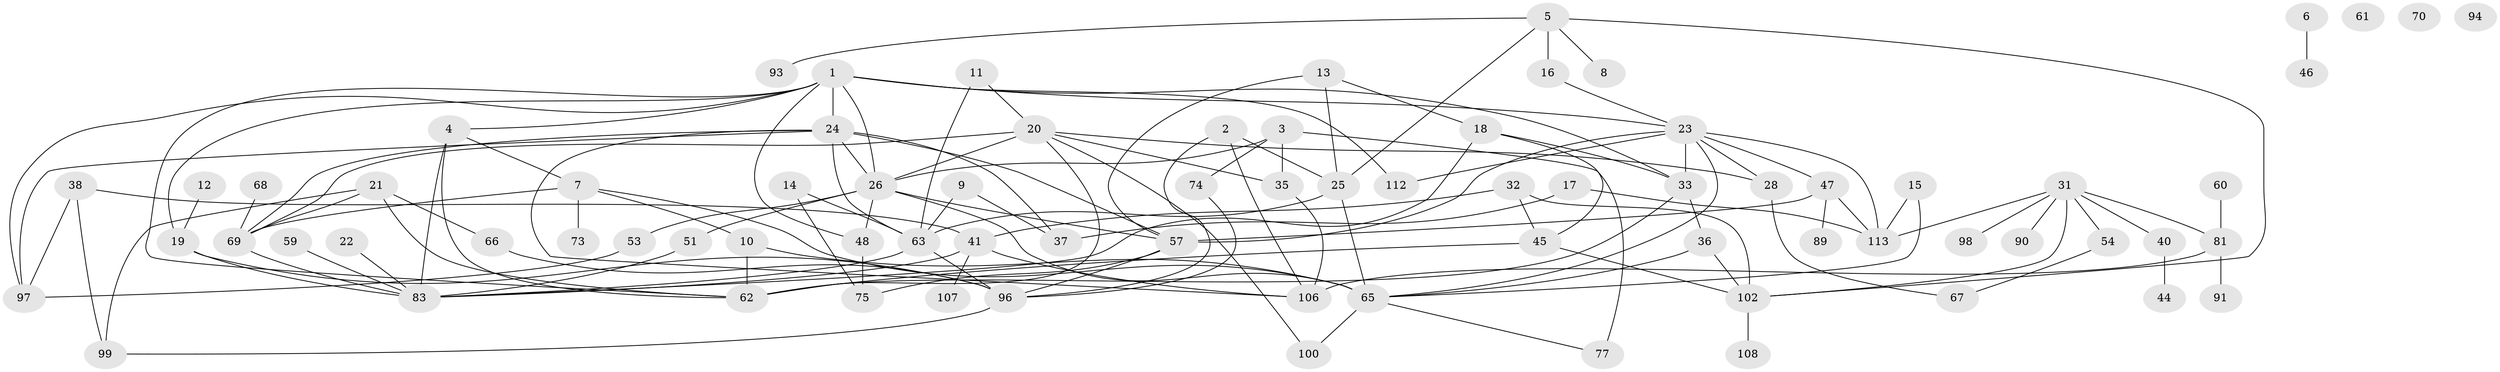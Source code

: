 // original degree distribution, {9: 0.025423728813559324, 4: 0.1440677966101695, 5: 0.1271186440677966, 1: 0.2033898305084746, 3: 0.1864406779661017, 2: 0.2457627118644068, 6: 0.03389830508474576, 0: 0.025423728813559324, 10: 0.00847457627118644}
// Generated by graph-tools (version 1.1) at 2025/41/03/06/25 10:41:22]
// undirected, 78 vertices, 132 edges
graph export_dot {
graph [start="1"]
  node [color=gray90,style=filled];
  1 [super="+50"];
  2 [super="+27"];
  3 [super="+115"];
  4 [super="+76"];
  5 [super="+49"];
  6;
  7 [super="+55"];
  8;
  9 [super="+82"];
  10 [super="+30"];
  11;
  12;
  13 [super="+88"];
  14;
  15;
  16;
  17 [super="+56"];
  18 [super="+114"];
  19 [super="+29"];
  20 [super="+39"];
  21 [super="+72"];
  22;
  23 [super="+64"];
  24 [super="+58"];
  25;
  26 [super="+87"];
  28 [super="+34"];
  31 [super="+43"];
  32;
  33 [super="+105"];
  35 [super="+52"];
  36;
  37;
  38;
  40 [super="+42"];
  41 [super="+104"];
  44 [super="+79"];
  45;
  46;
  47;
  48 [super="+80"];
  51;
  53;
  54;
  57 [super="+78"];
  59;
  60 [super="+71"];
  61;
  62 [super="+86"];
  63 [super="+111"];
  65 [super="+85"];
  66 [super="+116"];
  67;
  68;
  69 [super="+101"];
  70;
  73;
  74 [super="+92"];
  75;
  77;
  81 [super="+95"];
  83 [super="+84"];
  89;
  90;
  91;
  93;
  94;
  96 [super="+109"];
  97 [super="+110"];
  98;
  99 [super="+103"];
  100;
  102 [super="+118"];
  106 [super="+117"];
  107;
  108;
  112;
  113;
  1 -- 19;
  1 -- 24;
  1 -- 33;
  1 -- 48;
  1 -- 112;
  1 -- 26;
  1 -- 97;
  1 -- 23;
  1 -- 62;
  1 -- 4;
  2 -- 25;
  2 -- 96;
  2 -- 106;
  3 -- 26;
  3 -- 35 [weight=2];
  3 -- 77 [weight=2];
  3 -- 74;
  4 -- 7;
  4 -- 83 [weight=2];
  4 -- 62;
  5 -- 16;
  5 -- 93;
  5 -- 102;
  5 -- 8;
  5 -- 25;
  6 -- 46;
  7 -- 73;
  7 -- 65;
  7 -- 10;
  7 -- 69;
  9 -- 37;
  9 -- 63;
  10 -- 65;
  10 -- 62;
  11 -- 63;
  11 -- 20;
  12 -- 19;
  13 -- 25;
  13 -- 57;
  13 -- 18;
  14 -- 75;
  14 -- 63;
  15 -- 113;
  15 -- 65;
  16 -- 23;
  17 -- 113;
  17 -- 37;
  18 -- 33;
  18 -- 45;
  18 -- 83;
  19 -- 96;
  19 -- 83;
  20 -- 26;
  20 -- 35;
  20 -- 100;
  20 -- 69;
  20 -- 62;
  20 -- 28;
  21 -- 62;
  21 -- 66;
  21 -- 99;
  21 -- 69;
  22 -- 83;
  23 -- 57;
  23 -- 33;
  23 -- 47;
  23 -- 112;
  23 -- 113;
  23 -- 28;
  23 -- 65;
  24 -- 37;
  24 -- 69;
  24 -- 97;
  24 -- 106;
  24 -- 57;
  24 -- 26;
  24 -- 63;
  25 -- 63;
  25 -- 65;
  26 -- 48;
  26 -- 51;
  26 -- 53;
  26 -- 57 [weight=2];
  26 -- 65;
  28 -- 67;
  31 -- 40;
  31 -- 54;
  31 -- 90;
  31 -- 98;
  31 -- 81;
  31 -- 102;
  31 -- 113;
  32 -- 41;
  32 -- 45;
  32 -- 102;
  33 -- 62;
  33 -- 36;
  35 -- 106;
  36 -- 65;
  36 -- 102;
  38 -- 41;
  38 -- 97;
  38 -- 99;
  40 -- 44;
  41 -- 83;
  41 -- 107;
  41 -- 106;
  45 -- 62;
  45 -- 102;
  47 -- 89;
  47 -- 113;
  47 -- 57;
  48 -- 75;
  51 -- 83;
  53 -- 97;
  54 -- 67;
  57 -- 75;
  57 -- 96;
  59 -- 83;
  60 -- 81;
  63 -- 83;
  63 -- 96;
  65 -- 77;
  65 -- 100;
  66 -- 96;
  68 -- 69;
  69 -- 83;
  74 -- 96;
  81 -- 91;
  81 -- 106;
  96 -- 99;
  102 -- 108;
}
